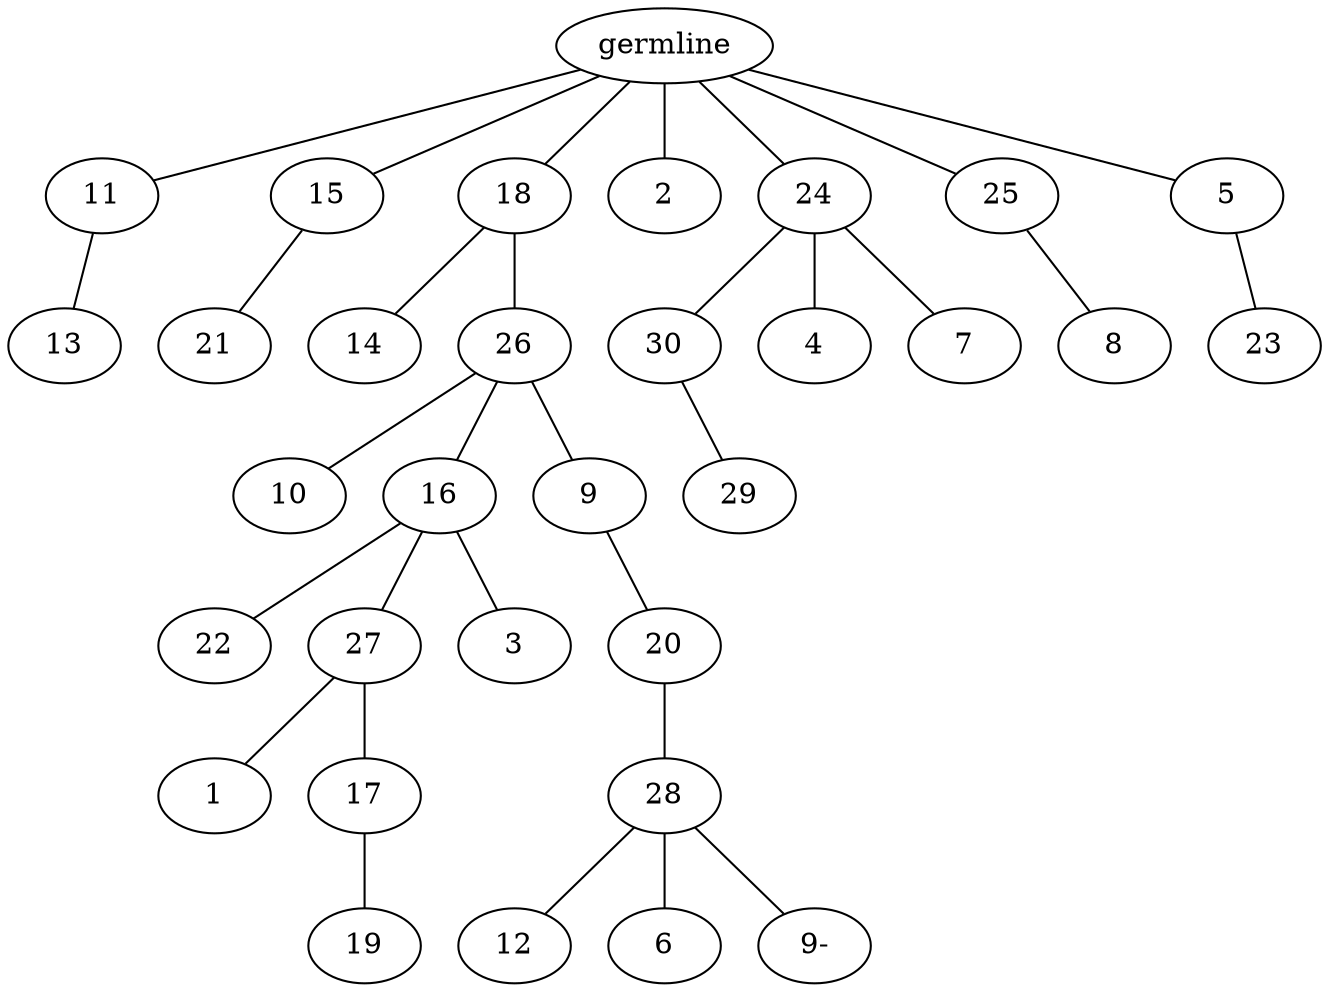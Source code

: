 graph tree {
    "140515445245984" [label="germline"];
    "140515445259664" [label="11"];
    "140515445272688" [label="13"];
    "140515445260192" [label="15"];
    "140515445273264" [label="21"];
    "140515445273168" [label="18"];
    "140515445273840" [label="14"];
    "140515445273984" [label="26"];
    "140515445274512" [label="10"];
    "140515445274656" [label="16"];
    "140515445275232" [label="22"];
    "140515445275376" [label="27"];
    "140515445275952" [label="1"];
    "140515445276384" [label="17"];
    "140515445277072" [label="19"];
    "140515445275664" [label="3"];
    "140515445275280" [label="9"];
    "140515445277552" [label="20"];
    "140515445278128" [label="28"];
    "140515445278560" [label="12"];
    "140515445278656" [label="6"];
    "140515445255424" [label="9-"];
    "140515445272640" [label="2"];
    "140515445273744" [label="24"];
    "140515445278080" [label="30"];
    "140515445279376" [label="29"];
    "140515445259712" [label="4"];
    "140515445258800" [label="7"];
    "140515445259520" [label="25"];
    "140515445257168" [label="8"];
    "140515445257072" [label="5"];
    "140515445253792" [label="23"];
    "140515445245984" -- "140515445259664";
    "140515445245984" -- "140515445260192";
    "140515445245984" -- "140515445273168";
    "140515445245984" -- "140515445272640";
    "140515445245984" -- "140515445273744";
    "140515445245984" -- "140515445259520";
    "140515445245984" -- "140515445257072";
    "140515445259664" -- "140515445272688";
    "140515445260192" -- "140515445273264";
    "140515445273168" -- "140515445273840";
    "140515445273168" -- "140515445273984";
    "140515445273984" -- "140515445274512";
    "140515445273984" -- "140515445274656";
    "140515445273984" -- "140515445275280";
    "140515445274656" -- "140515445275232";
    "140515445274656" -- "140515445275376";
    "140515445274656" -- "140515445275664";
    "140515445275376" -- "140515445275952";
    "140515445275376" -- "140515445276384";
    "140515445276384" -- "140515445277072";
    "140515445275280" -- "140515445277552";
    "140515445277552" -- "140515445278128";
    "140515445278128" -- "140515445278560";
    "140515445278128" -- "140515445278656";
    "140515445278128" -- "140515445255424";
    "140515445273744" -- "140515445278080";
    "140515445273744" -- "140515445259712";
    "140515445273744" -- "140515445258800";
    "140515445278080" -- "140515445279376";
    "140515445259520" -- "140515445257168";
    "140515445257072" -- "140515445253792";
}
